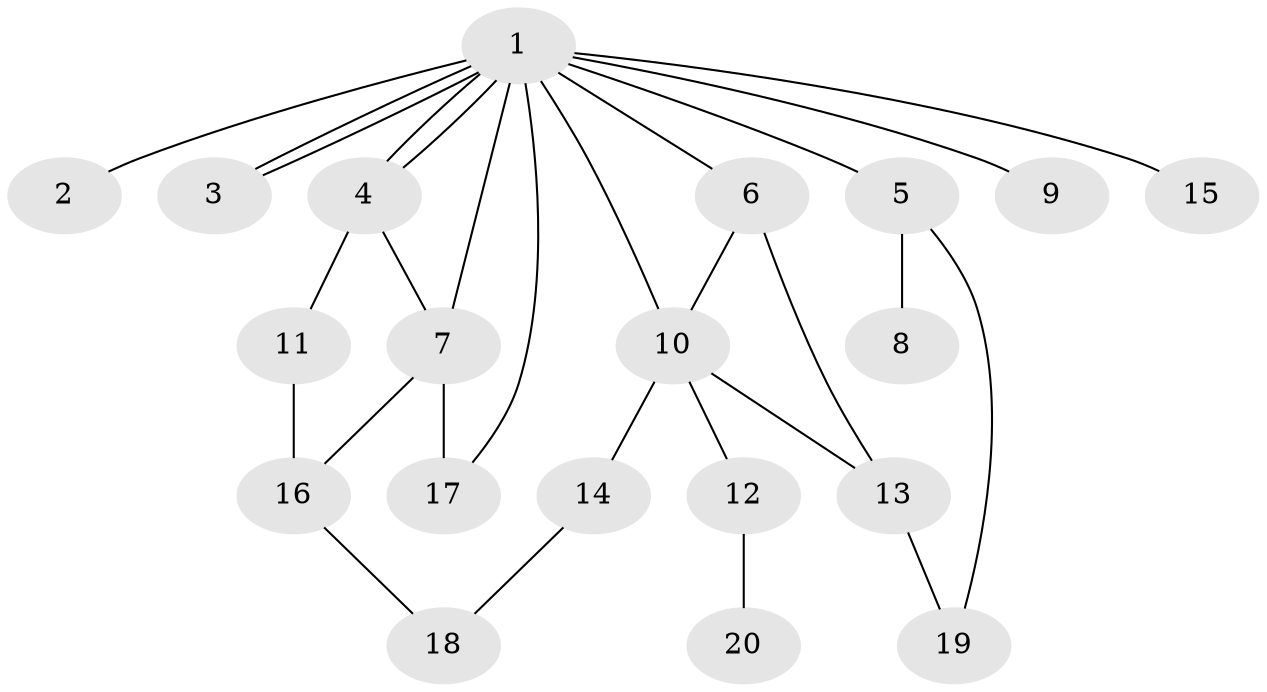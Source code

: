 // Generated by graph-tools (version 1.1) at 2025/46/02/15/25 05:46:28]
// undirected, 20 vertices, 28 edges
graph export_dot {
graph [start="1"]
  node [color=gray90,style=filled];
  1;
  2;
  3;
  4;
  5;
  6;
  7;
  8;
  9;
  10;
  11;
  12;
  13;
  14;
  15;
  16;
  17;
  18;
  19;
  20;
  1 -- 2;
  1 -- 3;
  1 -- 3;
  1 -- 4;
  1 -- 4;
  1 -- 5;
  1 -- 6;
  1 -- 7;
  1 -- 9;
  1 -- 10;
  1 -- 15;
  1 -- 17;
  4 -- 7;
  4 -- 11;
  5 -- 8;
  5 -- 19;
  6 -- 10;
  6 -- 13;
  7 -- 16;
  7 -- 17;
  10 -- 12;
  10 -- 13;
  10 -- 14;
  11 -- 16;
  12 -- 20;
  13 -- 19;
  14 -- 18;
  16 -- 18;
}
